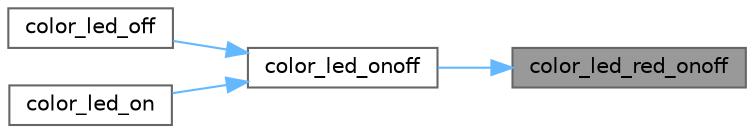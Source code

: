 digraph "color_led_red_onoff"
{
 // LATEX_PDF_SIZE
  bgcolor="transparent";
  edge [fontname=Helvetica,fontsize=10,labelfontname=Helvetica,labelfontsize=10];
  node [fontname=Helvetica,fontsize=10,shape=box,height=0.2,width=0.4];
  rankdir="RL";
  Node1 [id="Node000001",label="color_led_red_onoff",height=0.2,width=0.4,color="gray40", fillcolor="grey60", style="filled", fontcolor="black",tooltip="Switches on/off the red component of color LED 0."];
  Node1 -> Node2 [id="edge1_Node000001_Node000002",dir="back",color="steelblue1",style="solid",tooltip=" "];
  Node2 [id="Node000002",label="color_led_onoff",height=0.2,width=0.4,color="grey40", fillcolor="white", style="filled",URL="$group__LEDS.html#ga17a899bd719b38cfad2b6c69dd75b7ef",tooltip="Switches on/off the red/green/blue components of color LED 0."];
  Node2 -> Node3 [id="edge2_Node000002_Node000003",dir="back",color="steelblue1",style="solid",tooltip=" "];
  Node3 [id="Node000003",label="color_led_off",height=0.2,width=0.4,color="grey40", fillcolor="white", style="filled",URL="$group__LEDS.html#ga3684a353eff418c4a8c4c78511696643",tooltip="Set color LED 0 to black. Same as color_led_onoff(LED_OFF, LED_OFF, LED_OFF)."];
  Node2 -> Node4 [id="edge3_Node000002_Node000004",dir="back",color="steelblue1",style="solid",tooltip=" "];
  Node4 [id="Node000004",label="color_led_on",height=0.2,width=0.4,color="grey40", fillcolor="white", style="filled",URL="$group__LEDS.html#ga666cdfc77d5728bb2e3991314a81dc65",tooltip="Set color LED 0 to white. Same as color_led_onoff(LED_ON, LED_ON, LED_ON)."];
}

